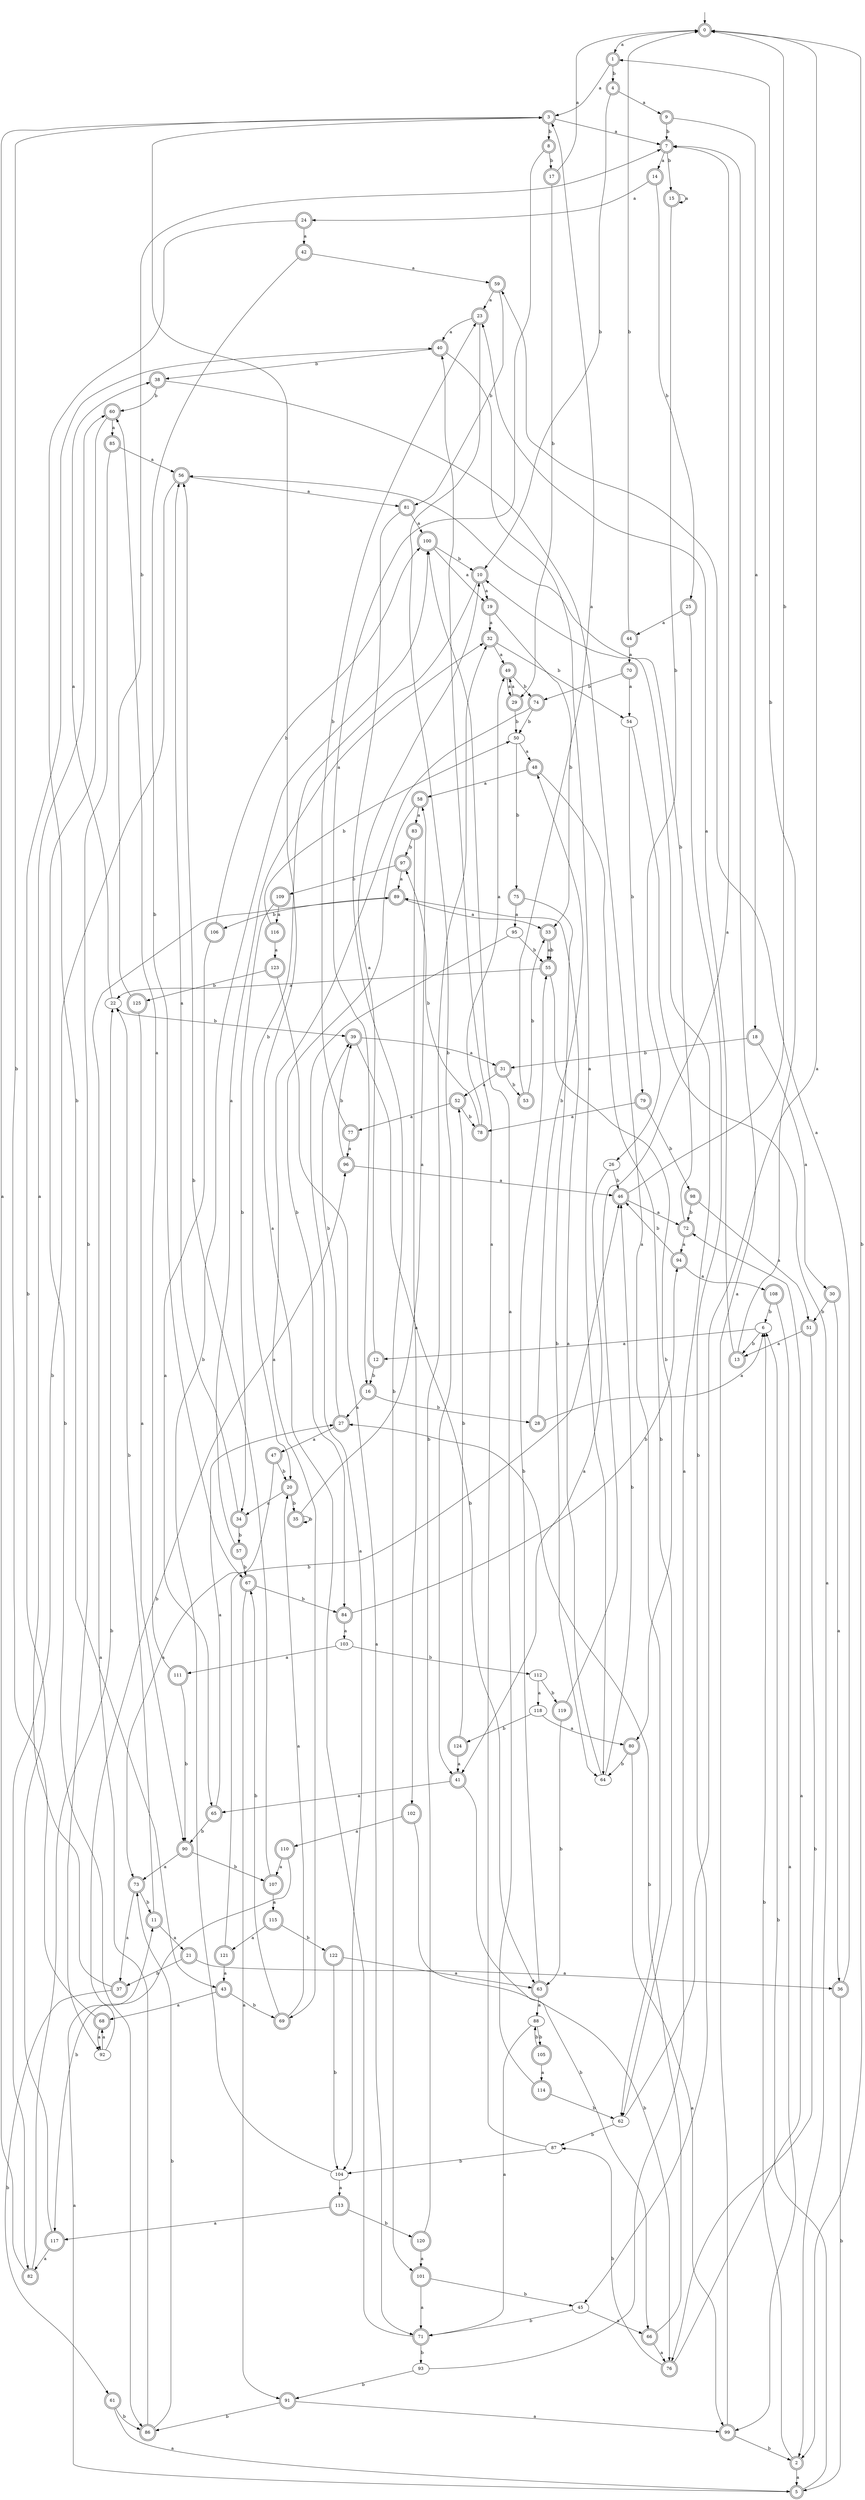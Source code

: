 digraph RandomDFA {
  __start0 [label="", shape=none];
  __start0 -> 0 [label=""];
  0 [shape=circle] [shape=doublecircle]
  0 -> 1 [label="a"]
  0 -> 2 [label="b"]
  1 [shape=doublecircle]
  1 -> 3 [label="a"]
  1 -> 4 [label="b"]
  2 [shape=doublecircle]
  2 -> 5 [label="a"]
  2 -> 6 [label="b"]
  3 [shape=doublecircle]
  3 -> 7 [label="a"]
  3 -> 8 [label="b"]
  4 [shape=doublecircle]
  4 -> 9 [label="a"]
  4 -> 10 [label="b"]
  5 [shape=doublecircle]
  5 -> 11 [label="a"]
  5 -> 6 [label="b"]
  6
  6 -> 12 [label="a"]
  6 -> 13 [label="b"]
  7 [shape=doublecircle]
  7 -> 14 [label="a"]
  7 -> 15 [label="b"]
  8 [shape=doublecircle]
  8 -> 16 [label="a"]
  8 -> 17 [label="b"]
  9 [shape=doublecircle]
  9 -> 18 [label="a"]
  9 -> 7 [label="b"]
  10 [shape=doublecircle]
  10 -> 19 [label="a"]
  10 -> 20 [label="b"]
  11 [shape=doublecircle]
  11 -> 21 [label="a"]
  11 -> 22 [label="b"]
  12 [shape=doublecircle]
  12 -> 10 [label="a"]
  12 -> 16 [label="b"]
  13 [shape=doublecircle]
  13 -> 23 [label="a"]
  13 -> 1 [label="b"]
  14 [shape=doublecircle]
  14 -> 24 [label="a"]
  14 -> 25 [label="b"]
  15 [shape=doublecircle]
  15 -> 15 [label="a"]
  15 -> 26 [label="b"]
  16 [shape=doublecircle]
  16 -> 27 [label="a"]
  16 -> 28 [label="b"]
  17 [shape=doublecircle]
  17 -> 0 [label="a"]
  17 -> 29 [label="b"]
  18 [shape=doublecircle]
  18 -> 30 [label="a"]
  18 -> 31 [label="b"]
  19 [shape=doublecircle]
  19 -> 32 [label="a"]
  19 -> 33 [label="b"]
  20 [shape=doublecircle]
  20 -> 34 [label="a"]
  20 -> 35 [label="b"]
  21 [shape=doublecircle]
  21 -> 36 [label="a"]
  21 -> 37 [label="b"]
  22
  22 -> 38 [label="a"]
  22 -> 39 [label="b"]
  23 [shape=doublecircle]
  23 -> 40 [label="a"]
  23 -> 41 [label="b"]
  24 [shape=doublecircle]
  24 -> 42 [label="a"]
  24 -> 43 [label="b"]
  25 [shape=doublecircle]
  25 -> 44 [label="a"]
  25 -> 45 [label="b"]
  26
  26 -> 41 [label="a"]
  26 -> 46 [label="b"]
  27 [shape=doublecircle]
  27 -> 47 [label="a"]
  27 -> 39 [label="b"]
  28 [shape=doublecircle]
  28 -> 6 [label="a"]
  28 -> 48 [label="b"]
  29 [shape=doublecircle]
  29 -> 49 [label="a"]
  29 -> 50 [label="b"]
  30 [shape=doublecircle]
  30 -> 36 [label="a"]
  30 -> 51 [label="b"]
  31 [shape=doublecircle]
  31 -> 52 [label="a"]
  31 -> 53 [label="b"]
  32 [shape=doublecircle]
  32 -> 49 [label="a"]
  32 -> 54 [label="b"]
  33 [shape=doublecircle]
  33 -> 55 [label="a"]
  33 -> 55 [label="b"]
  34 [shape=doublecircle]
  34 -> 56 [label="a"]
  34 -> 57 [label="b"]
  35 [shape=doublecircle]
  35 -> 58 [label="a"]
  35 -> 35 [label="b"]
  36 [shape=doublecircle]
  36 -> 59 [label="a"]
  36 -> 5 [label="b"]
  37 [shape=doublecircle]
  37 -> 60 [label="a"]
  37 -> 61 [label="b"]
  38 [shape=doublecircle]
  38 -> 62 [label="a"]
  38 -> 60 [label="b"]
  39 [shape=doublecircle]
  39 -> 31 [label="a"]
  39 -> 63 [label="b"]
  40 [shape=doublecircle]
  40 -> 64 [label="a"]
  40 -> 38 [label="b"]
  41 [shape=doublecircle]
  41 -> 65 [label="a"]
  41 -> 66 [label="b"]
  42 [shape=doublecircle]
  42 -> 59 [label="a"]
  42 -> 67 [label="b"]
  43 [shape=doublecircle]
  43 -> 68 [label="a"]
  43 -> 69 [label="b"]
  44 [shape=doublecircle]
  44 -> 70 [label="a"]
  44 -> 0 [label="b"]
  45
  45 -> 66 [label="a"]
  45 -> 71 [label="b"]
  46 [shape=doublecircle]
  46 -> 72 [label="a"]
  46 -> 0 [label="b"]
  47 [shape=doublecircle]
  47 -> 73 [label="a"]
  47 -> 20 [label="b"]
  48 [shape=doublecircle]
  48 -> 58 [label="a"]
  48 -> 62 [label="b"]
  49 [shape=doublecircle]
  49 -> 29 [label="a"]
  49 -> 74 [label="b"]
  50
  50 -> 48 [label="a"]
  50 -> 75 [label="b"]
  51 [shape=doublecircle]
  51 -> 13 [label="a"]
  51 -> 76 [label="b"]
  52 [shape=doublecircle]
  52 -> 77 [label="a"]
  52 -> 78 [label="b"]
  53 [shape=doublecircle]
  53 -> 3 [label="a"]
  53 -> 33 [label="b"]
  54
  54 -> 2 [label="a"]
  54 -> 79 [label="b"]
  55 [shape=doublecircle]
  55 -> 22 [label="a"]
  55 -> 80 [label="b"]
  56 [shape=doublecircle]
  56 -> 81 [label="a"]
  56 -> 82 [label="b"]
  57 [shape=doublecircle]
  57 -> 32 [label="a"]
  57 -> 67 [label="b"]
  58 [shape=doublecircle]
  58 -> 83 [label="a"]
  58 -> 84 [label="b"]
  59 [shape=doublecircle]
  59 -> 23 [label="a"]
  59 -> 81 [label="b"]
  60 [shape=doublecircle]
  60 -> 85 [label="a"]
  60 -> 86 [label="b"]
  61 [shape=doublecircle]
  61 -> 5 [label="a"]
  61 -> 86 [label="b"]
  62
  62 -> 0 [label="a"]
  62 -> 87 [label="b"]
  63 [shape=doublecircle]
  63 -> 88 [label="a"]
  63 -> 55 [label="b"]
  64
  64 -> 89 [label="a"]
  64 -> 46 [label="b"]
  65 [shape=doublecircle]
  65 -> 27 [label="a"]
  65 -> 90 [label="b"]
  66 [shape=doublecircle]
  66 -> 76 [label="a"]
  66 -> 27 [label="b"]
  67 [shape=doublecircle]
  67 -> 91 [label="a"]
  67 -> 84 [label="b"]
  68 [shape=doublecircle]
  68 -> 92 [label="a"]
  68 -> 3 [label="b"]
  69 [shape=doublecircle]
  69 -> 20 [label="a"]
  69 -> 67 [label="b"]
  70 [shape=doublecircle]
  70 -> 54 [label="a"]
  70 -> 74 [label="b"]
  71 [shape=doublecircle]
  71 -> 3 [label="a"]
  71 -> 93 [label="b"]
  72 [shape=doublecircle]
  72 -> 94 [label="a"]
  72 -> 56 [label="b"]
  73 [shape=doublecircle]
  73 -> 37 [label="a"]
  73 -> 11 [label="b"]
  74 [shape=doublecircle]
  74 -> 69 [label="a"]
  74 -> 50 [label="b"]
  75 [shape=doublecircle]
  75 -> 95 [label="a"]
  75 -> 64 [label="b"]
  76 [shape=doublecircle]
  76 -> 72 [label="a"]
  76 -> 87 [label="b"]
  77 [shape=doublecircle]
  77 -> 96 [label="a"]
  77 -> 23 [label="b"]
  78 [shape=doublecircle]
  78 -> 49 [label="a"]
  78 -> 97 [label="b"]
  79 [shape=doublecircle]
  79 -> 78 [label="a"]
  79 -> 98 [label="b"]
  80 [shape=doublecircle]
  80 -> 99 [label="a"]
  80 -> 64 [label="b"]
  81 [shape=doublecircle]
  81 -> 100 [label="a"]
  81 -> 101 [label="b"]
  82 [shape=doublecircle]
  82 -> 3 [label="a"]
  82 -> 22 [label="b"]
  83 [shape=doublecircle]
  83 -> 102 [label="a"]
  83 -> 97 [label="b"]
  84 [shape=doublecircle]
  84 -> 103 [label="a"]
  84 -> 94 [label="b"]
  85 [shape=doublecircle]
  85 -> 56 [label="a"]
  85 -> 92 [label="b"]
  86 [shape=doublecircle]
  86 -> 89 [label="a"]
  86 -> 73 [label="b"]
  87
  87 -> 40 [label="a"]
  87 -> 104 [label="b"]
  88
  88 -> 71 [label="a"]
  88 -> 105 [label="b"]
  89 [shape=doublecircle]
  89 -> 33 [label="a"]
  89 -> 106 [label="b"]
  90 [shape=doublecircle]
  90 -> 73 [label="a"]
  90 -> 107 [label="b"]
  91 [shape=doublecircle]
  91 -> 99 [label="a"]
  91 -> 86 [label="b"]
  92
  92 -> 68 [label="a"]
  92 -> 96 [label="b"]
  93
  93 -> 10 [label="a"]
  93 -> 91 [label="b"]
  94 [shape=doublecircle]
  94 -> 108 [label="a"]
  94 -> 46 [label="b"]
  95
  95 -> 104 [label="a"]
  95 -> 55 [label="b"]
  96 [shape=doublecircle]
  96 -> 46 [label="a"]
  96 -> 39 [label="b"]
  97 [shape=doublecircle]
  97 -> 89 [label="a"]
  97 -> 109 [label="b"]
  98 [shape=doublecircle]
  98 -> 51 [label="a"]
  98 -> 72 [label="b"]
  99 [shape=doublecircle]
  99 -> 7 [label="a"]
  99 -> 2 [label="b"]
  100 [shape=doublecircle]
  100 -> 19 [label="a"]
  100 -> 10 [label="b"]
  101 [shape=doublecircle]
  101 -> 71 [label="a"]
  101 -> 45 [label="b"]
  102 [shape=doublecircle]
  102 -> 110 [label="a"]
  102 -> 76 [label="b"]
  103
  103 -> 111 [label="a"]
  103 -> 112 [label="b"]
  104
  104 -> 113 [label="a"]
  104 -> 100 [label="b"]
  105 [shape=doublecircle]
  105 -> 114 [label="a"]
  105 -> 88 [label="b"]
  106 [shape=doublecircle]
  106 -> 65 [label="a"]
  106 -> 100 [label="b"]
  107 [shape=doublecircle]
  107 -> 115 [label="a"]
  107 -> 56 [label="b"]
  108 [shape=doublecircle]
  108 -> 99 [label="a"]
  108 -> 6 [label="b"]
  109 [shape=doublecircle]
  109 -> 116 [label="a"]
  109 -> 34 [label="b"]
  110 [shape=doublecircle]
  110 -> 107 [label="a"]
  110 -> 117 [label="b"]
  111 [shape=doublecircle]
  111 -> 60 [label="a"]
  111 -> 90 [label="b"]
  112
  112 -> 118 [label="a"]
  112 -> 119 [label="b"]
  113 [shape=doublecircle]
  113 -> 117 [label="a"]
  113 -> 120 [label="b"]
  114 [shape=doublecircle]
  114 -> 100 [label="a"]
  114 -> 62 [label="b"]
  115 [shape=doublecircle]
  115 -> 121 [label="a"]
  115 -> 122 [label="b"]
  116 [shape=doublecircle]
  116 -> 123 [label="a"]
  116 -> 50 [label="b"]
  117 [shape=doublecircle]
  117 -> 82 [label="a"]
  117 -> 40 [label="b"]
  118
  118 -> 80 [label="a"]
  118 -> 124 [label="b"]
  119 [shape=doublecircle]
  119 -> 7 [label="a"]
  119 -> 63 [label="b"]
  120 [shape=doublecircle]
  120 -> 101 [label="a"]
  120 -> 32 [label="b"]
  121 [shape=doublecircle]
  121 -> 43 [label="a"]
  121 -> 46 [label="b"]
  122 [shape=doublecircle]
  122 -> 63 [label="a"]
  122 -> 104 [label="b"]
  123 [shape=doublecircle]
  123 -> 71 [label="a"]
  123 -> 125 [label="b"]
  124 [shape=doublecircle]
  124 -> 41 [label="a"]
  124 -> 52 [label="b"]
  125 [shape=doublecircle]
  125 -> 90 [label="a"]
  125 -> 7 [label="b"]
}
